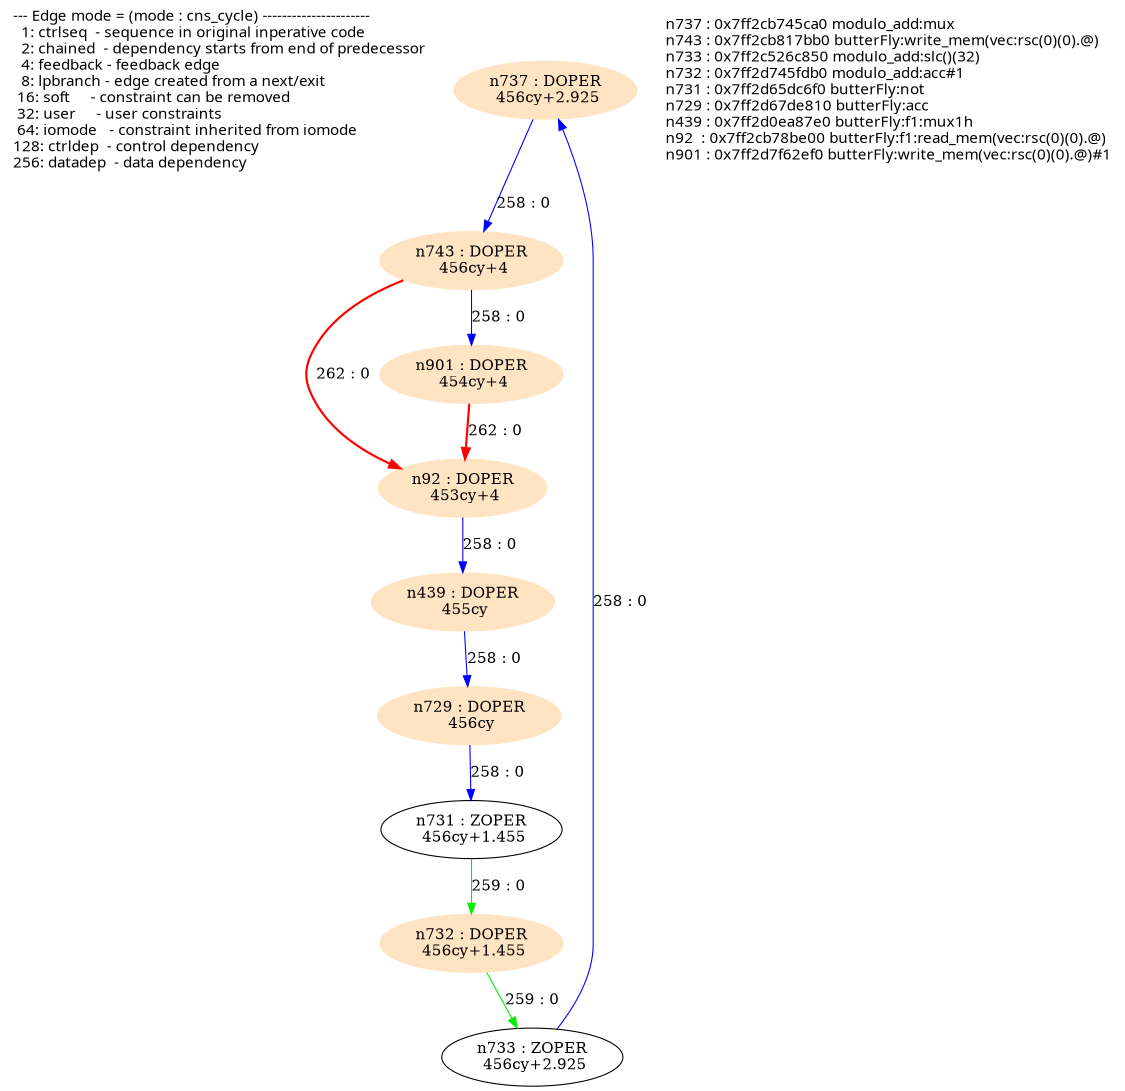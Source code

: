digraph G {
  size="7.5,10"; center=true; ratio=auto;
  m1[fontname=Fixed,labeljust=left,label="--- Edge mode = (mode : cns_cycle) ----------------------\l  1: ctrlseq  - sequence in original inperative code     \l  2: chained  - dependency starts from end of predecessor\l  4: feedback - feedback edge                            \l  8: lpbranch - edge created from a next/exit            \l 16: soft     - constraint can be removed                \l 32: user     - user constraints                         \l 64: iomode   - constraint inherited from iomode         \l128: ctrldep  - control dependency                       \l256: datadep  - data dependency                          \l",shape=none];
  n737[label="n737 : DOPER\n 456cy+2.925\n",shape=ellipse,style=filled,color=bisque];
  n743[label="n743 : DOPER\n 456cy+4\n",shape=ellipse,style=filled,color=bisque];
  n733[label="n733 : ZOPER\n 456cy+2.925\n",shape=ellipse];
  n732[label="n732 : DOPER\n 456cy+1.455\n",shape=ellipse,style=filled,color=bisque];
  n731[label="n731 : ZOPER\n 456cy+1.455\n",shape=ellipse];
  n729[label="n729 : DOPER\n 456cy\n",shape=ellipse,style=filled,color=bisque];
  n439[label="n439 : DOPER\n 455cy\n",shape=ellipse,style=filled,color=bisque];
  n92[label="n92 : DOPER\n 453cy+4\n",shape=ellipse,style=filled,color=bisque];
  n901[label="n901 : DOPER\n 454cy+4\n",shape=ellipse,style=filled,color=bisque];
  m2[fontname=Fixed,labeljust=left,label="n737 : 0x7ff2cb745ca0 modulo_add:mux\ln743 : 0x7ff2cb817bb0 butterFly:write_mem(vec:rsc(0)(0).@)\ln733 : 0x7ff2c526c850 modulo_add:slc()(32)\ln732 : 0x7ff2d745fdb0 modulo_add:acc#1\ln731 : 0x7ff2d65dc6f0 butterFly:not\ln729 : 0x7ff2d67de810 butterFly:acc\ln439 : 0x7ff2d0ea87e0 butterFly:f1:mux1h\ln92  : 0x7ff2cb78be00 butterFly:f1:read_mem(vec:rsc(0)(0).@)\ln901 : 0x7ff2d7f62ef0 butterFly:write_mem(vec:rsc(0)(0).@)#1\l",shape=none];
  n737 -> n743[label="258 : 0",color=blue];
  n733 -> n737[label="258 : 0",color=blue];
  n732 -> n733[label="259 : 0",color=green2];
  n731 -> n732[label="259 : 0",color=green2];
  n729 -> n731[label="258 : 0",color=blue];
  n439 -> n729[label="258 : 0",color=blue];
  n92 -> n439[label="258 : 0",color=blue];
  n901 -> n92[label="262 : 0",color=red, style=bold];
  n743 -> n901[label="258 : 0",color=blue];
  n743 -> n92[label="262 : 0",color=red, style=bold];
}

